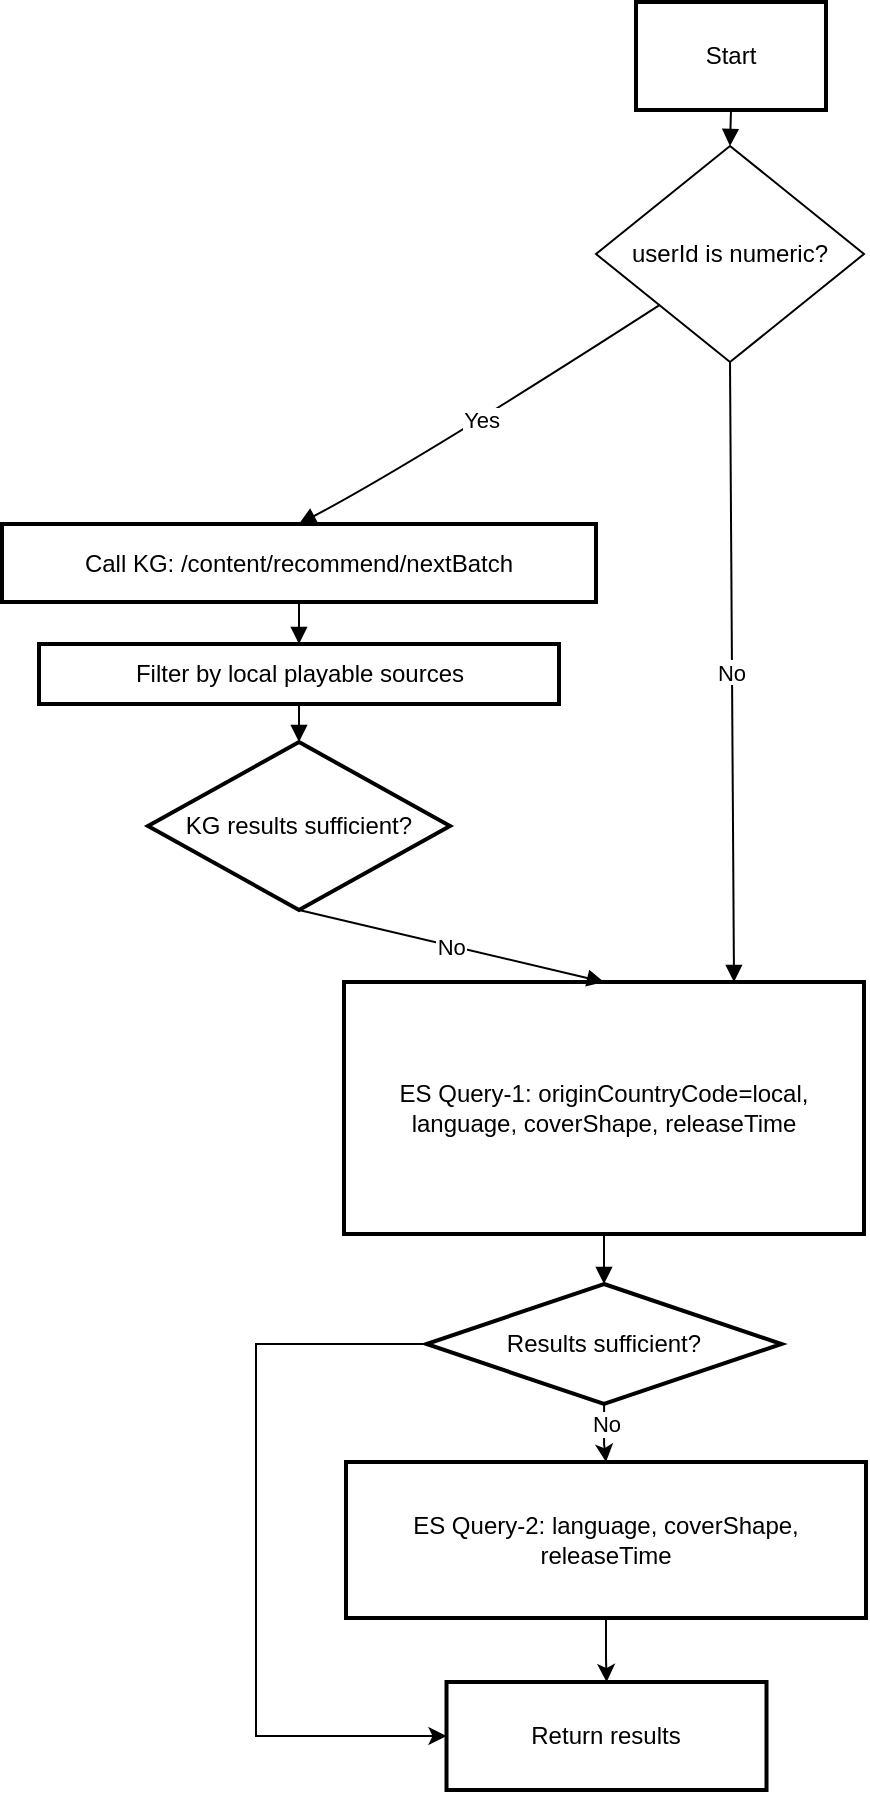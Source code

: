 <mxfile version="27.1.3" pages="2">
  <diagram name="个性化推荐" id="G0H7IyGnrjpmIYspU1El">
    <mxGraphModel dx="1378" dy="764" grid="1" gridSize="10" guides="1" tooltips="1" connect="1" arrows="1" fold="1" page="1" pageScale="1" pageWidth="827" pageHeight="1169" math="0" shadow="0">
      <root>
        <mxCell id="0" />
        <mxCell id="1" parent="0" />
        <mxCell id="TEBb85Tj5FxcyDQN6sWw-12" value="Start" style="whiteSpace=wrap;strokeWidth=2;" vertex="1" parent="1">
          <mxGeometry x="390" y="20" width="95" height="54" as="geometry" />
        </mxCell>
        <mxCell id="TEBb85Tj5FxcyDQN6sWw-13" value="userId is numeric?" style="rhombus;strokeWidth=1;whiteSpace=wrap;" vertex="1" parent="1">
          <mxGeometry x="370" y="92" width="134" height="108" as="geometry" />
        </mxCell>
        <mxCell id="TEBb85Tj5FxcyDQN6sWw-14" value="Call KG: /content/recommend/nextBatch" style="whiteSpace=wrap;strokeWidth=2;" vertex="1" parent="1">
          <mxGeometry x="73" y="281" width="297" height="39" as="geometry" />
        </mxCell>
        <mxCell id="TEBb85Tj5FxcyDQN6sWw-15" value="Filter by local playable sources" style="whiteSpace=wrap;strokeWidth=2;" vertex="1" parent="1">
          <mxGeometry x="91.5" y="341" width="260" height="30" as="geometry" />
        </mxCell>
        <mxCell id="TEBb85Tj5FxcyDQN6sWw-16" value="KG results sufficient?" style="rhombus;strokeWidth=2;whiteSpace=wrap;" vertex="1" parent="1">
          <mxGeometry x="146" y="390" width="151" height="84" as="geometry" />
        </mxCell>
        <mxCell id="TEBb85Tj5FxcyDQN6sWw-18" value="ES Query-1: originCountryCode=local, language, coverShape, releaseTime" style="whiteSpace=wrap;strokeWidth=2;" vertex="1" parent="1">
          <mxGeometry x="244" y="510" width="260" height="126" as="geometry" />
        </mxCell>
        <mxCell id="vusLxegBLUPvO0g1GqJQ-1" value="" style="edgeStyle=orthogonalEdgeStyle;rounded=0;orthogonalLoop=1;jettySize=auto;html=1;" edge="1" parent="1" source="TEBb85Tj5FxcyDQN6sWw-19" target="TEBb85Tj5FxcyDQN6sWw-20">
          <mxGeometry relative="1" as="geometry" />
        </mxCell>
        <mxCell id="vusLxegBLUPvO0g1GqJQ-3" value="No" style="edgeLabel;html=1;align=center;verticalAlign=middle;resizable=0;points=[];" vertex="1" connectable="0" parent="vusLxegBLUPvO0g1GqJQ-1">
          <mxGeometry x="-0.33" y="1" relative="1" as="geometry">
            <mxPoint as="offset" />
          </mxGeometry>
        </mxCell>
        <mxCell id="vusLxegBLUPvO0g1GqJQ-4" style="edgeStyle=orthogonalEdgeStyle;rounded=0;orthogonalLoop=1;jettySize=auto;html=1;exitX=0;exitY=0.5;exitDx=0;exitDy=0;entryX=0;entryY=0.5;entryDx=0;entryDy=0;" edge="1" parent="1" source="TEBb85Tj5FxcyDQN6sWw-19" target="TEBb85Tj5FxcyDQN6sWw-21">
          <mxGeometry relative="1" as="geometry">
            <Array as="points">
              <mxPoint x="200" y="691" />
              <mxPoint x="200" y="887" />
            </Array>
          </mxGeometry>
        </mxCell>
        <mxCell id="TEBb85Tj5FxcyDQN6sWw-19" value="Results sufficient?" style="rhombus;strokeWidth=2;whiteSpace=wrap;" vertex="1" parent="1">
          <mxGeometry x="285.25" y="661" width="177.5" height="60" as="geometry" />
        </mxCell>
        <mxCell id="vusLxegBLUPvO0g1GqJQ-2" value="" style="edgeStyle=orthogonalEdgeStyle;rounded=0;orthogonalLoop=1;jettySize=auto;html=1;" edge="1" parent="1" source="TEBb85Tj5FxcyDQN6sWw-20" target="TEBb85Tj5FxcyDQN6sWw-21">
          <mxGeometry relative="1" as="geometry" />
        </mxCell>
        <mxCell id="TEBb85Tj5FxcyDQN6sWw-20" value="ES Query-2: language, coverShape, releaseTime" style="whiteSpace=wrap;strokeWidth=2;" vertex="1" parent="1">
          <mxGeometry x="245" y="750" width="260" height="78" as="geometry" />
        </mxCell>
        <mxCell id="TEBb85Tj5FxcyDQN6sWw-21" value="Return results" style="whiteSpace=wrap;strokeWidth=2;" vertex="1" parent="1">
          <mxGeometry x="295.25" y="860" width="160" height="54" as="geometry" />
        </mxCell>
        <mxCell id="TEBb85Tj5FxcyDQN6sWw-22" value="" style="curved=1;startArrow=none;endArrow=block;exitX=0.5;exitY=1;entryX=0.5;entryY=0;rounded=0;" edge="1" parent="1" source="TEBb85Tj5FxcyDQN6sWw-12" target="TEBb85Tj5FxcyDQN6sWw-13">
          <mxGeometry relative="1" as="geometry">
            <Array as="points" />
          </mxGeometry>
        </mxCell>
        <mxCell id="TEBb85Tj5FxcyDQN6sWw-23" value="Yes" style="curved=1;startArrow=none;endArrow=block;exitX=0;exitY=0.95;entryX=0.5;entryY=0;rounded=0;" edge="1" parent="1" source="TEBb85Tj5FxcyDQN6sWw-13" target="TEBb85Tj5FxcyDQN6sWw-14">
          <mxGeometry relative="1" as="geometry">
            <Array as="points">
              <mxPoint x="280" y="250" />
            </Array>
          </mxGeometry>
        </mxCell>
        <mxCell id="TEBb85Tj5FxcyDQN6sWw-24" value="" style="curved=1;startArrow=none;endArrow=block;exitX=0.5;exitY=1;entryX=0.5;entryY=0;rounded=0;" edge="1" parent="1" source="TEBb85Tj5FxcyDQN6sWw-14" target="TEBb85Tj5FxcyDQN6sWw-15">
          <mxGeometry relative="1" as="geometry">
            <Array as="points" />
          </mxGeometry>
        </mxCell>
        <mxCell id="TEBb85Tj5FxcyDQN6sWw-25" value="" style="curved=1;startArrow=none;endArrow=block;exitX=0.5;exitY=1;entryX=0.5;entryY=0;rounded=0;" edge="1" parent="1" source="TEBb85Tj5FxcyDQN6sWw-15" target="TEBb85Tj5FxcyDQN6sWw-16">
          <mxGeometry relative="1" as="geometry">
            <Array as="points" />
          </mxGeometry>
        </mxCell>
        <mxCell id="TEBb85Tj5FxcyDQN6sWw-26" value="No" style="curved=1;startArrow=none;endArrow=block;exitX=0.5;exitY=1;rounded=0;exitDx=0;exitDy=0;entryX=0.75;entryY=0;entryDx=0;entryDy=0;" edge="1" parent="1" source="TEBb85Tj5FxcyDQN6sWw-13" target="TEBb85Tj5FxcyDQN6sWw-18">
          <mxGeometry relative="1" as="geometry">
            <Array as="points" />
            <mxPoint x="578.5" y="391" as="targetPoint" />
          </mxGeometry>
        </mxCell>
        <mxCell id="TEBb85Tj5FxcyDQN6sWw-27" value="No" style="curved=1;startArrow=none;endArrow=block;exitX=0.5;exitY=1;entryX=0.5;entryY=0;rounded=0;" edge="1" parent="1" source="TEBb85Tj5FxcyDQN6sWw-16" target="TEBb85Tj5FxcyDQN6sWw-18">
          <mxGeometry relative="1" as="geometry">
            <Array as="points" />
          </mxGeometry>
        </mxCell>
        <mxCell id="TEBb85Tj5FxcyDQN6sWw-28" value="" style="curved=1;startArrow=none;endArrow=block;exitX=0.5;exitY=1;entryX=0.5;entryY=0;rounded=0;" edge="1" parent="1" source="TEBb85Tj5FxcyDQN6sWw-18" target="TEBb85Tj5FxcyDQN6sWw-19">
          <mxGeometry relative="1" as="geometry">
            <Array as="points" />
          </mxGeometry>
        </mxCell>
      </root>
    </mxGraphModel>
  </diagram>
  <diagram id="-gYIluC29oDaU4h5rxoa" name="相似推荐">
    <mxGraphModel dx="1378" dy="764" grid="1" gridSize="10" guides="1" tooltips="1" connect="1" arrows="1" fold="1" page="1" pageScale="1" pageWidth="827" pageHeight="1169" math="0" shadow="0">
      <root>
        <mxCell id="0" />
        <mxCell id="1" parent="0" />
        <mxCell id="7xzMSteyIXWfxa7V5cFR-1" value="Start" style="whiteSpace=wrap;strokeWidth=2;" vertex="1" parent="1">
          <mxGeometry x="290" y="20" width="95" height="54" as="geometry" />
        </mxCell>
        <mxCell id="7xzMSteyIXWfxa7V5cFR-2" value="Has standard category?" style="rhombus;strokeWidth=2;whiteSpace=wrap;" vertex="1" parent="1">
          <mxGeometry x="228" y="94" width="219" height="219" as="geometry" />
        </mxCell>
        <mxCell id="7xzMSteyIXWfxa7V5cFR-3" value="Use standard category" style="whiteSpace=wrap;strokeWidth=2;" vertex="1" parent="1">
          <mxGeometry x="104" y="416" width="220" height="54" as="geometry" />
        </mxCell>
        <mxCell id="7xzMSteyIXWfxa7V5cFR-4" value="Use CP category" style="whiteSpace=wrap;strokeWidth=2;" vertex="1" parent="1">
          <mxGeometry x="374" y="416" width="176" height="54" as="geometry" />
        </mxCell>
        <mxCell id="7xzMSteyIXWfxa7V5cFR-5" value="Call KG: /content/recommend/similar" style="whiteSpace=wrap;strokeWidth=2;" vertex="1" parent="1">
          <mxGeometry x="201" y="520" width="273" height="78" as="geometry" />
        </mxCell>
        <mxCell id="7xzMSteyIXWfxa7V5cFR-6" value="Filter by local playable sources" style="whiteSpace=wrap;strokeWidth=2;" vertex="1" parent="1">
          <mxGeometry x="208" y="648" width="260" height="78" as="geometry" />
        </mxCell>
        <mxCell id="7xzMSteyIXWfxa7V5cFR-7" value="KG results sufficient?" style="rhombus;strokeWidth=2;whiteSpace=wrap;" vertex="1" parent="1">
          <mxGeometry x="235" y="776" width="205" height="205" as="geometry" />
        </mxCell>
        <mxCell id="7xzMSteyIXWfxa7V5cFR-8" value="ES Query-1: originCountryCode=local, language, coverShape, releaseTime,exclude dataId,target category" style="whiteSpace=wrap;strokeWidth=2;" vertex="1" parent="1">
          <mxGeometry x="208" y="1055" width="260" height="126" as="geometry" />
        </mxCell>
        <mxCell id="7xzMSteyIXWfxa7V5cFR-9" value="Results sufficient?" style="rhombus;strokeWidth=2;whiteSpace=wrap;" vertex="1" parent="1">
          <mxGeometry x="246" y="1231" width="183" height="183" as="geometry" />
        </mxCell>
        <mxCell id="7xzMSteyIXWfxa7V5cFR-10" value="ES Query-2: language, coverShape, releaseTime,exclude dataId,target category" style="whiteSpace=wrap;strokeWidth=2;" vertex="1" parent="1">
          <mxGeometry x="297" y="1486" width="260" height="78" as="geometry" />
        </mxCell>
        <mxCell id="7xzMSteyIXWfxa7V5cFR-11" value="Return results" style="whiteSpace=wrap;strokeWidth=2;" vertex="1" parent="1">
          <mxGeometry x="258" y="1614" width="160" height="54" as="geometry" />
        </mxCell>
        <mxCell id="7xzMSteyIXWfxa7V5cFR-13" value="" style="curved=1;startArrow=none;endArrow=block;exitX=0.5;exitY=1;entryX=0.5;entryY=0;rounded=0;" edge="1" parent="1" source="7xzMSteyIXWfxa7V5cFR-1" target="7xzMSteyIXWfxa7V5cFR-2">
          <mxGeometry relative="1" as="geometry">
            <Array as="points" />
          </mxGeometry>
        </mxCell>
        <mxCell id="7xzMSteyIXWfxa7V5cFR-14" value="Yes" style="curved=1;startArrow=none;endArrow=block;exitX=0.08;exitY=1;entryX=0.5;entryY=0.01;rounded=0;" edge="1" parent="1" source="7xzMSteyIXWfxa7V5cFR-2" target="7xzMSteyIXWfxa7V5cFR-3">
          <mxGeometry relative="1" as="geometry">
            <Array as="points">
              <mxPoint x="214" y="380" />
            </Array>
          </mxGeometry>
        </mxCell>
        <mxCell id="7xzMSteyIXWfxa7V5cFR-15" value="No" style="curved=1;startArrow=none;endArrow=block;exitX=0.93;exitY=1;entryX=0.5;entryY=0.01;rounded=0;" edge="1" parent="1" source="7xzMSteyIXWfxa7V5cFR-2" target="7xzMSteyIXWfxa7V5cFR-4">
          <mxGeometry relative="1" as="geometry">
            <Array as="points">
              <mxPoint x="462" y="380" />
            </Array>
          </mxGeometry>
        </mxCell>
        <mxCell id="7xzMSteyIXWfxa7V5cFR-16" value="" style="curved=1;startArrow=none;endArrow=block;exitX=0.5;exitY=1.01;entryX=0.22;entryY=0.01;rounded=0;" edge="1" parent="1" source="7xzMSteyIXWfxa7V5cFR-3" target="7xzMSteyIXWfxa7V5cFR-5">
          <mxGeometry relative="1" as="geometry">
            <Array as="points">
              <mxPoint x="214" y="495" />
            </Array>
          </mxGeometry>
        </mxCell>
        <mxCell id="7xzMSteyIXWfxa7V5cFR-17" value="" style="curved=1;startArrow=none;endArrow=block;exitX=0.5;exitY=1.01;entryX=0.78;entryY=0.01;rounded=0;" edge="1" parent="1" source="7xzMSteyIXWfxa7V5cFR-4" target="7xzMSteyIXWfxa7V5cFR-5">
          <mxGeometry relative="1" as="geometry">
            <Array as="points">
              <mxPoint x="462" y="495" />
            </Array>
          </mxGeometry>
        </mxCell>
        <mxCell id="7xzMSteyIXWfxa7V5cFR-18" value="" style="curved=1;startArrow=none;endArrow=block;exitX=0.5;exitY=1.01;entryX=0.5;entryY=0.01;rounded=0;" edge="1" parent="1" source="7xzMSteyIXWfxa7V5cFR-5" target="7xzMSteyIXWfxa7V5cFR-6">
          <mxGeometry relative="1" as="geometry">
            <Array as="points" />
          </mxGeometry>
        </mxCell>
        <mxCell id="7xzMSteyIXWfxa7V5cFR-19" value="" style="curved=1;startArrow=none;endArrow=block;exitX=0.5;exitY=1.01;entryX=0.5;entryY=0;rounded=0;" edge="1" parent="1" source="7xzMSteyIXWfxa7V5cFR-6" target="7xzMSteyIXWfxa7V5cFR-7">
          <mxGeometry relative="1" as="geometry">
            <Array as="points" />
          </mxGeometry>
        </mxCell>
        <mxCell id="7xzMSteyIXWfxa7V5cFR-20" value="No" style="curved=1;startArrow=none;endArrow=block;exitX=0.5;exitY=1;entryX=0.5;entryY=0;rounded=0;" edge="1" parent="1" source="7xzMSteyIXWfxa7V5cFR-7" target="7xzMSteyIXWfxa7V5cFR-8">
          <mxGeometry relative="1" as="geometry">
            <Array as="points" />
          </mxGeometry>
        </mxCell>
        <mxCell id="7xzMSteyIXWfxa7V5cFR-21" value="" style="curved=1;startArrow=none;endArrow=block;exitX=0.5;exitY=1;entryX=0.5;entryY=0;rounded=0;" edge="1" parent="1" source="7xzMSteyIXWfxa7V5cFR-8" target="7xzMSteyIXWfxa7V5cFR-9">
          <mxGeometry relative="1" as="geometry">
            <Array as="points" />
          </mxGeometry>
        </mxCell>
        <mxCell id="7xzMSteyIXWfxa7V5cFR-22" value="No" style="curved=1;startArrow=none;endArrow=block;exitX=0.85;exitY=1;entryX=0.5;entryY=0;rounded=0;" edge="1" parent="1" source="7xzMSteyIXWfxa7V5cFR-9" target="7xzMSteyIXWfxa7V5cFR-10">
          <mxGeometry relative="1" as="geometry">
            <Array as="points">
              <mxPoint x="427" y="1450" />
            </Array>
          </mxGeometry>
        </mxCell>
        <mxCell id="7xzMSteyIXWfxa7V5cFR-23" value="Yes" style="curved=1;startArrow=none;endArrow=block;exitX=0.15;exitY=1;entryX=0.21;entryY=0.01;rounded=0;" edge="1" parent="1" source="7xzMSteyIXWfxa7V5cFR-9" target="7xzMSteyIXWfxa7V5cFR-11">
          <mxGeometry relative="1" as="geometry">
            <Array as="points">
              <mxPoint x="248" y="1450" />
              <mxPoint x="248" y="1589" />
            </Array>
          </mxGeometry>
        </mxCell>
        <mxCell id="7xzMSteyIXWfxa7V5cFR-24" value="" style="curved=1;startArrow=none;endArrow=block;exitX=0.5;exitY=1;entryX=0.79;entryY=0.01;rounded=0;" edge="1" parent="1" source="7xzMSteyIXWfxa7V5cFR-10" target="7xzMSteyIXWfxa7V5cFR-11">
          <mxGeometry relative="1" as="geometry">
            <Array as="points">
              <mxPoint x="427" y="1589" />
            </Array>
          </mxGeometry>
        </mxCell>
        <mxCell id="7xzMSteyIXWfxa7V5cFR-25" value="Yes" style="curved=1;startArrow=none;endArrow=block;exitX=0.08;exitY=1;rounded=0;entryX=0;entryY=0.75;entryDx=0;entryDy=0;" edge="1" parent="1" target="7xzMSteyIXWfxa7V5cFR-11">
          <mxGeometry relative="1" as="geometry">
            <Array as="points">
              <mxPoint x="120" y="940" />
              <mxPoint x="100" y="1060" />
            </Array>
            <mxPoint x="251" y="890" as="sourcePoint" />
            <mxPoint x="110" y="1380" as="targetPoint" />
          </mxGeometry>
        </mxCell>
      </root>
    </mxGraphModel>
  </diagram>
</mxfile>

